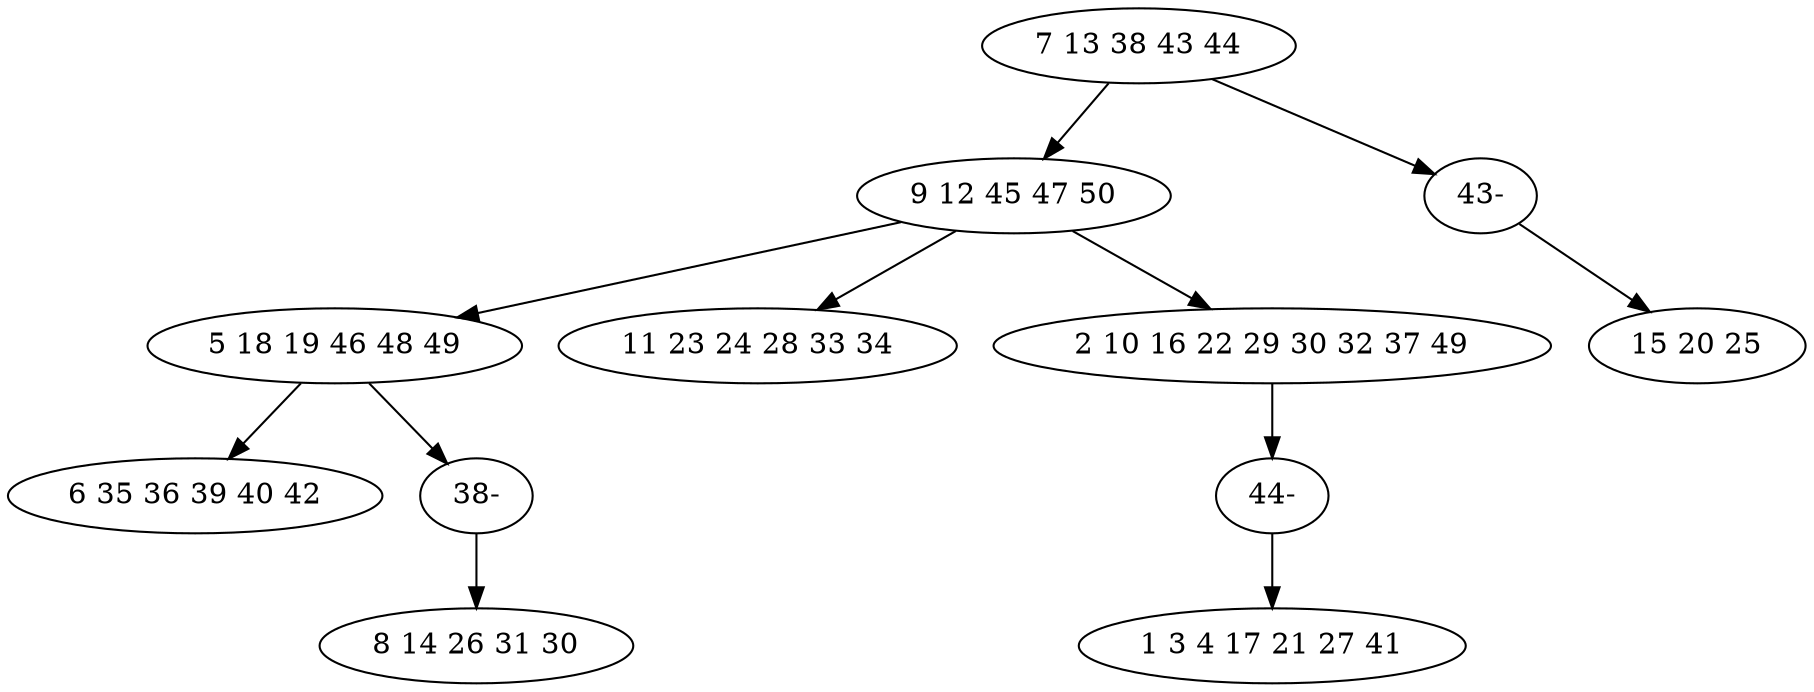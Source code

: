 digraph true_tree {
	"0" -> "1"
	"1" -> "2"
	"1" -> "3"
	"2" -> "4"
	"2" -> "9"
	"1" -> "6"
	"6" -> "11"
	"0" -> "10"
	"9" -> "5"
	"10" -> "8"
	"11" -> "7"
	"0" [label="7 13 38 43 44"];
	"1" [label="9 12 45 47 50"];
	"2" [label="5 18 19 46 48 49"];
	"3" [label="11 23 24 28 33 34"];
	"4" [label="6 35 36 39 40 42"];
	"5" [label="8 14 26 31 30"];
	"6" [label="2 10 16 22 29 30 32 37 49"];
	"7" [label="1 3 4 17 21 27 41"];
	"8" [label="15 20 25"];
	"9" [label="38-"];
	"10" [label="43-"];
	"11" [label="44-"];
}
